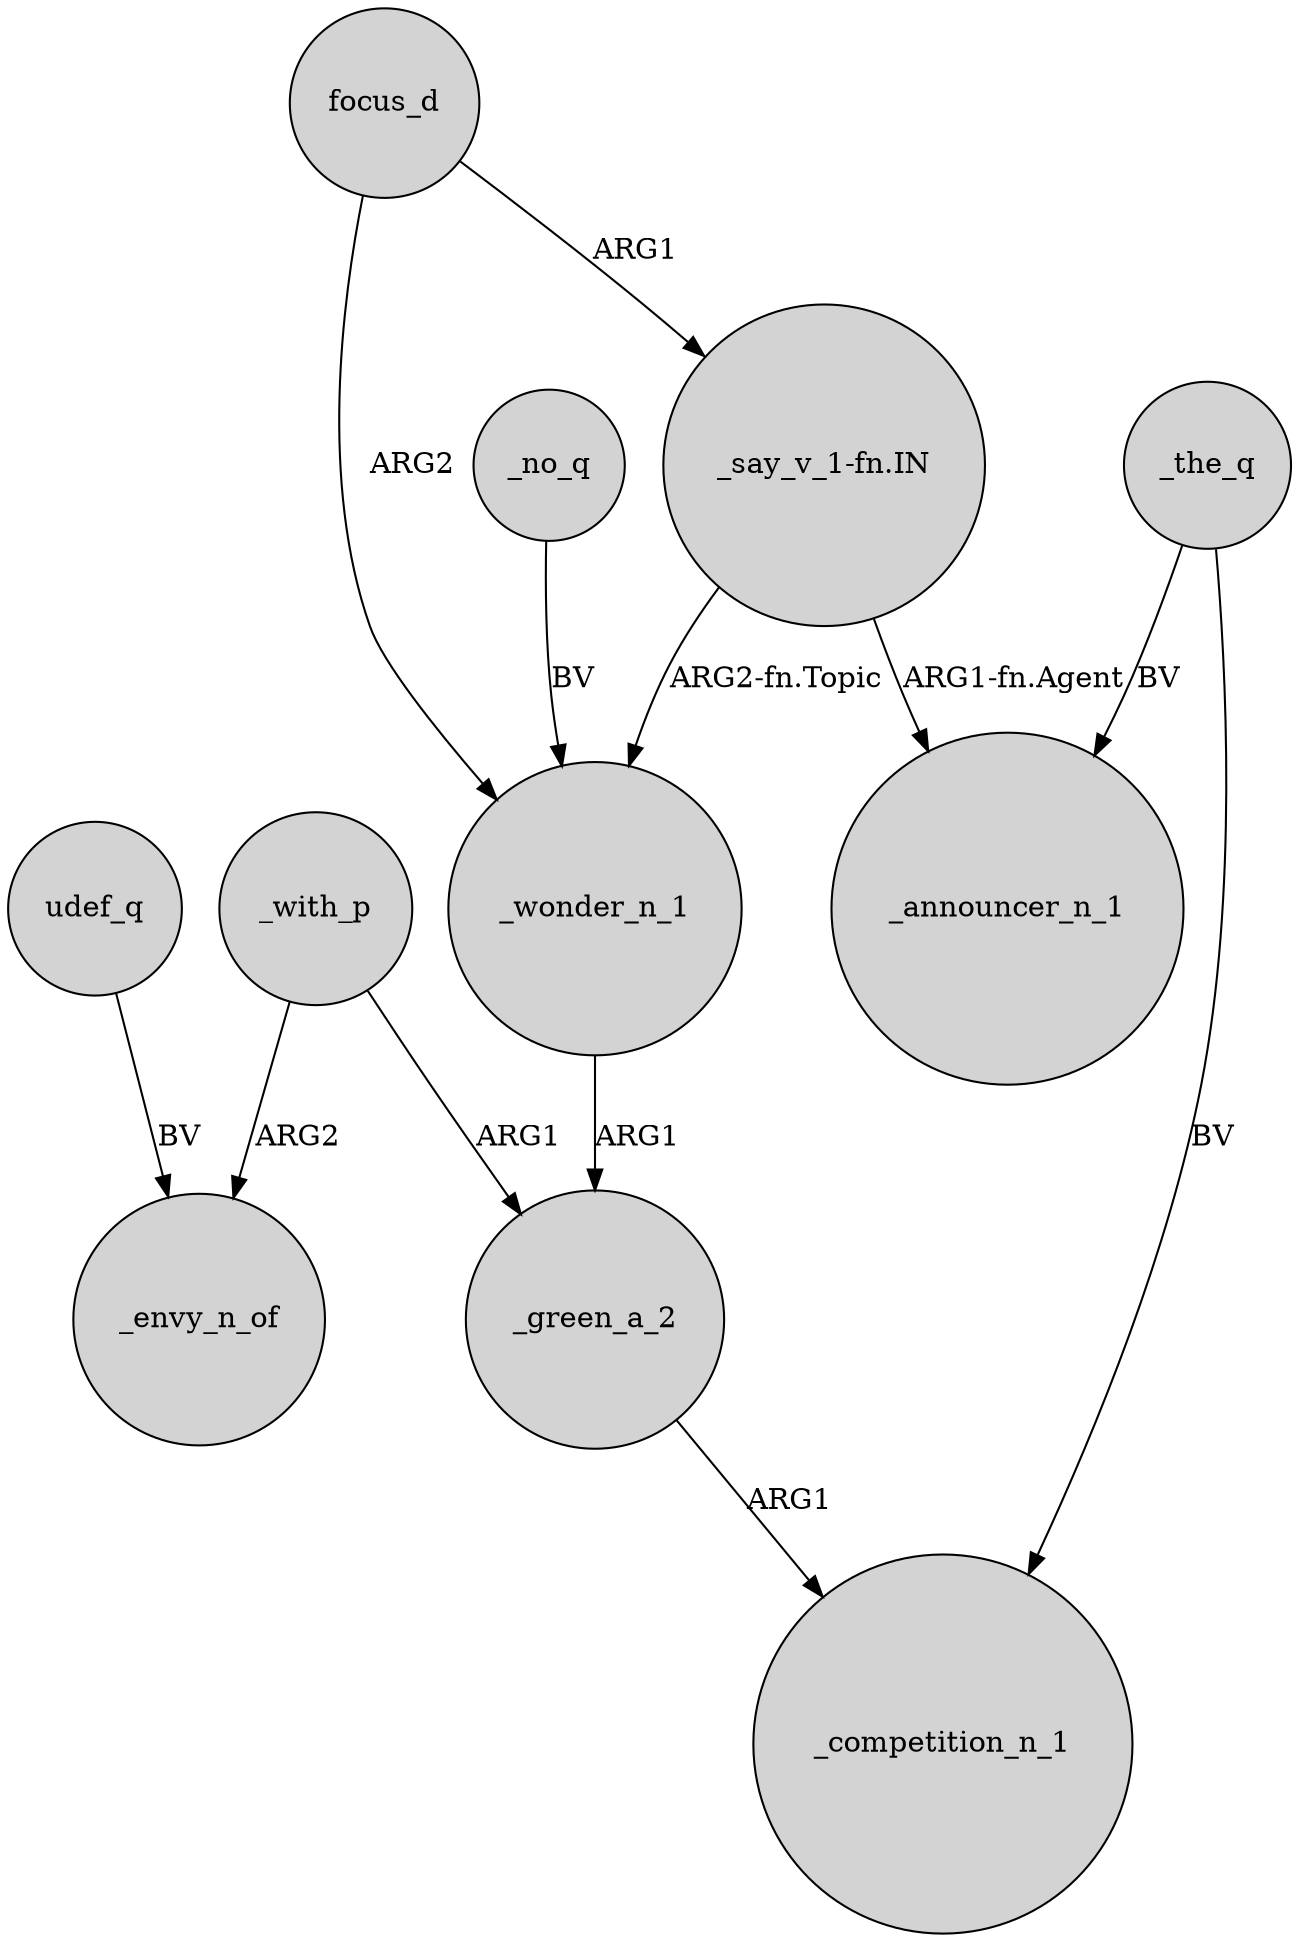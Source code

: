 digraph {
	node [shape=circle style=filled]
	udef_q -> _envy_n_of [label=BV]
	"_say_v_1-fn.IN" -> _announcer_n_1 [label="ARG1-fn.Agent"]
	focus_d -> _wonder_n_1 [label=ARG2]
	_wonder_n_1 -> _green_a_2 [label=ARG1]
	_the_q -> _competition_n_1 [label=BV]
	_with_p -> _green_a_2 [label=ARG1]
	focus_d -> "_say_v_1-fn.IN" [label=ARG1]
	_with_p -> _envy_n_of [label=ARG2]
	_the_q -> _announcer_n_1 [label=BV]
	_no_q -> _wonder_n_1 [label=BV]
	"_say_v_1-fn.IN" -> _wonder_n_1 [label="ARG2-fn.Topic"]
	_green_a_2 -> _competition_n_1 [label=ARG1]
}
